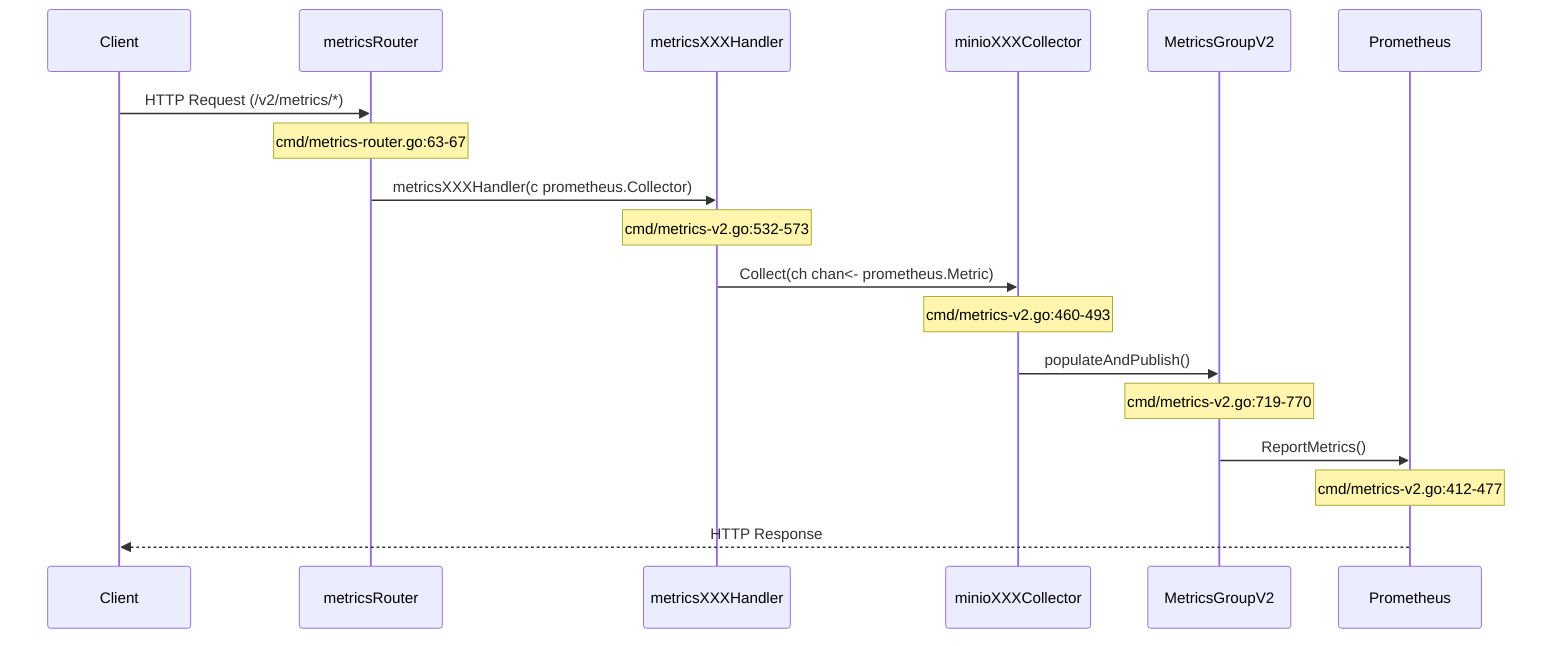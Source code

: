 sequenceDiagram
    participant Client
    participant Router as metricsRouter
    participant Handler as metricsXXXHandler
    participant Collector as minioXXXCollector
    participant Metrics as MetricsGroupV2
    participant Prometheus

    Client->>Router: HTTP Request (/v2/metrics/*)
    Note over Router: cmd/metrics-router.go:63-67
    
    Router->>Handler: metricsXXXHandler(c prometheus.Collector)
    Note over Handler: cmd/metrics-v2.go:532-573
    
    Handler->>Collector: Collect(ch chan<- prometheus.Metric)
    Note over Collector: cmd/metrics-v2.go:460-493
    
    Collector->>Metrics: populateAndPublish()
    Note over Metrics: cmd/metrics-v2.go:719-770
    
    Metrics->>Prometheus: ReportMetrics()
    Note over Prometheus: cmd/metrics-v2.go:412-477
    
    Prometheus-->>Client: HTTP Response